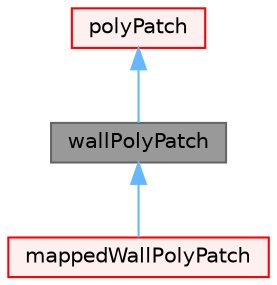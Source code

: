 digraph "wallPolyPatch"
{
 // LATEX_PDF_SIZE
  bgcolor="transparent";
  edge [fontname=Helvetica,fontsize=10,labelfontname=Helvetica,labelfontsize=10];
  node [fontname=Helvetica,fontsize=10,shape=box,height=0.2,width=0.4];
  Node1 [id="Node000001",label="wallPolyPatch",height=0.2,width=0.4,color="gray40", fillcolor="grey60", style="filled", fontcolor="black",tooltip="Foam::wallPolyPatch."];
  Node2 -> Node1 [id="edge1_Node000001_Node000002",dir="back",color="steelblue1",style="solid",tooltip=" "];
  Node2 [id="Node000002",label="polyPatch",height=0.2,width=0.4,color="red", fillcolor="#FFF0F0", style="filled",URL="$classFoam_1_1polyPatch.html",tooltip="A patch is a list of labels that address the faces in the global face list."];
  Node1 -> Node7 [id="edge2_Node000001_Node000007",dir="back",color="steelblue1",style="solid",tooltip=" "];
  Node7 [id="Node000007",label="mappedWallPolyPatch",height=0.2,width=0.4,color="red", fillcolor="#FFF0F0", style="filled",URL="$classFoam_1_1mappedWallPolyPatch.html",tooltip="Determines a mapping between patch face centres and mesh cell or face centres and processors they're ..."];
}

